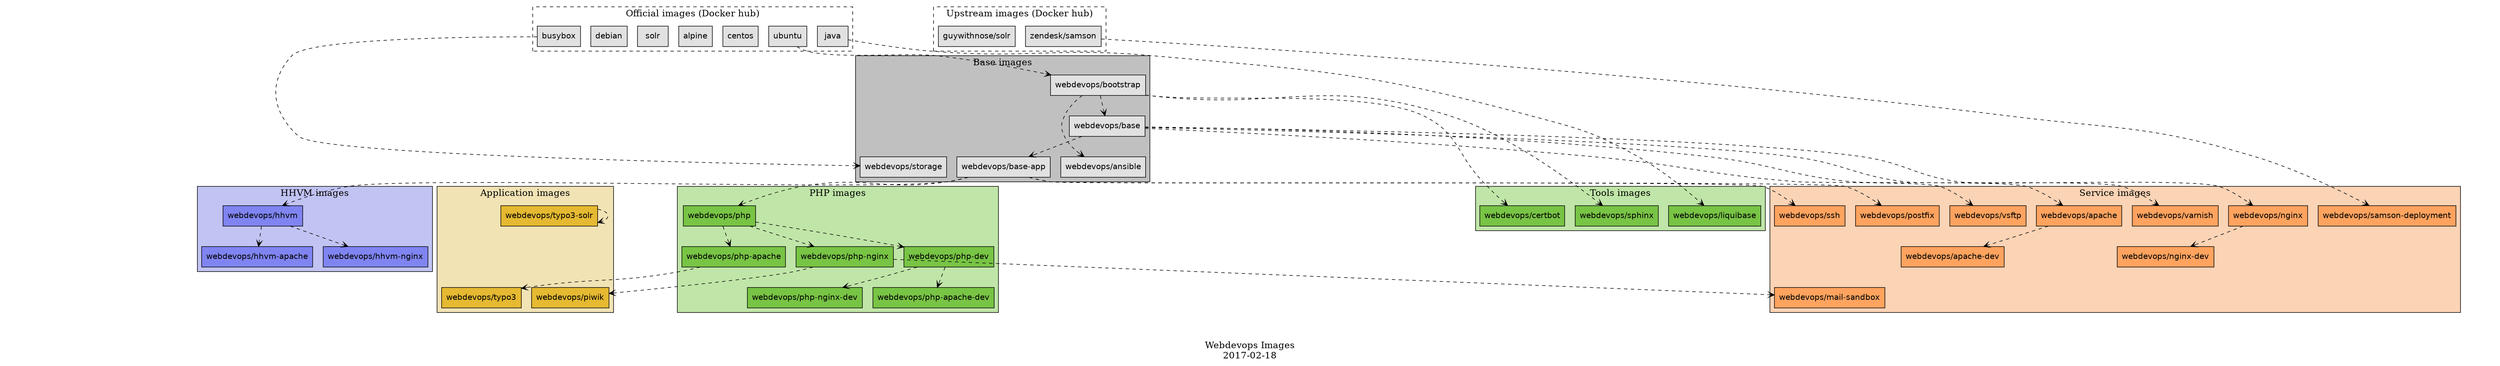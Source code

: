 

digraph webdevops {
	graph [bgcolor=white fontcolor=black fontsize=16 rankdir=TP]
	node [color=white fillcolor="#E1E1E1" fontcolor=black fontname=Helvetica shape=box style=filled]
	edge [arrowhead=open color=black fontcolor=white fontname=Courier fontsize=12 style=dashed]
	label = "\n\nWebdevops Images\n2017-02-18"
	newrank=true;
		subgraph cluster_php {
			graph [fillcolor="#c0e5a8" style=filled]
			node [color=black fillcolor="#78c445" fontcolor=black fontname=Helvetica shape=box style=filled]
			label = "PHP images"
					"webdevops/php-dev" -> "webdevops/php-nginx-dev"
					"webdevops/php" -> "webdevops/php-nginx"
					"webdevops/php-dev" -> "webdevops/php-apache-dev"
				"webdevops/php"
					"webdevops/php" -> "webdevops/php-apache"
					"webdevops/php" -> "webdevops/php-dev"
		}
		subgraph cluster_service {
			graph [fillcolor="#fbd3b5" style=filled]
			node [color=black fillcolor="#ffa35f" fontcolor=black fontname=Helvetica shape=box style=filled]
			label = "Service images"
				"webdevops/varnish"
					"webdevops/nginx" -> "webdevops/nginx-dev"
				"webdevops/ssh"
				"webdevops/mail-sandbox"
				"webdevops/vsftp"
				"webdevops/nginx"
				"webdevops/apache"
				"webdevops/samson-deployment"
					"webdevops/apache" -> "webdevops/apache-dev"
				"webdevops/postfix"
		}
		subgraph cluster_official {
			graph [fillcolor=gray style=dashed]
			node [color=black fillcolor="#e1e1e1" fontcolor=black fontname=Helvetica shape=box style=filled]
			label = "Official images (Docker hub)"
				busybox
				centos
				java
				ubuntu
				debian
				alpine
				solr
		}
		subgraph cluster_application {
			graph [fillcolor="#f2e3b5" style=filled]
			node [color=black fillcolor="#e5b931" fontcolor=black fontname=Helvetica shape=box style=filled]
			label = "Application images"
				"webdevops/typo3"
				"webdevops/piwik"
					"webdevops/typo3-solr" -> "webdevops/typo3-solr"
		}
		subgraph cluster_base {
			graph [fillcolor=gray style=filled]
			node [color=black fillcolor="#e1e1e1" fontcolor=black fontname=Helvetica shape=box style=filled]
			label = "Base images"
					"webdevops/bootstrap" -> "webdevops/ansible"
					"webdevops/base" -> "webdevops/base-app"
				"webdevops/storage"
				"webdevops/bootstrap"
					"webdevops/bootstrap" -> "webdevops/base"
		}
		subgraph cluster_upstream {
			graph [fillcolor=gray style=dashed]
			node [color=black fillcolor="#e1e1e1" fontcolor=black fontname=Helvetica shape=box style=filled]
			label = "Upstream images (Docker hub)"
				"zendesk/samson"
				"guywithnose/solr"
		}
		subgraph cluster_hhvm {
			graph [fillcolor="#c1c3f2" style=filled]
			node [color=black fillcolor="#7f84f1" fontcolor=black fontname=Helvetica shape=box style=filled]
			label = "HHVM images"
					"webdevops/hhvm" -> "webdevops/hhvm-nginx"
					"webdevops/hhvm" -> "webdevops/hhvm-apache"
				"webdevops/hhvm"
		}
		subgraph cluster_tools {
			graph [fillcolor="#c0e5a8" style=filled]
			node [color=black fillcolor="#78c445" fontcolor=black fontname=Helvetica shape=box style=filled]
			label = "Tools images"
				"webdevops/sphinx"
				"webdevops/liquibase"
				"webdevops/certbot"
		}
		subgraph "cluster_php-dev" {
			graph [fillcolor="#c0e5a8" style=filled]
			node [color=black fillcolor="#78c445" fontcolor=black fontname=Helvetica shape=box style=filled]
			label = "PHP development images"
		}
			"webdevops/base-app" -> "webdevops/php"
			"webdevops/php-apache" -> "webdevops/typo3"
			"webdevops/base-app" -> "webdevops/ssh"
			"webdevops/php-nginx" -> "webdevops/mail-sandbox"
			"webdevops/base-app" -> "webdevops/postfix"
			"webdevops/base" -> "webdevops/apache"
			busybox -> "webdevops/storage"
			"webdevops/base" -> "webdevops/nginx"
			"webdevops/base" -> "webdevops/vsftp"
			java -> "webdevops/liquibase"
			ubuntu -> "webdevops/bootstrap"
			"webdevops/bootstrap" -> "webdevops/sphinx"
			"webdevops/php-nginx" -> "webdevops/piwik"
			"webdevops/base" -> "webdevops/varnish"
			"zendesk/samson" -> "webdevops/samson-deployment"
			"webdevops/bootstrap" -> "webdevops/certbot"
			"webdevops/base-app" -> "webdevops/hhvm"
	{ "busybox" -> "webdevops/ansible" [style=invis] }
	{ "busybox" -> "webdevops/base-app" [style=invis] }
	{ "busybox" -> "webdevops/storage" [style=invis] }
	{ "busybox" -> "webdevops/bootstrap" [style=invis] }
	{ "busybox" -> "webdevops/base" [style=invis] }
	{ "centos" -> "webdevops/ansible" [style=invis] }
	{ "centos" -> "webdevops/base-app" [style=invis] }
	{ "centos" -> "webdevops/storage" [style=invis] }
	{ "centos" -> "webdevops/bootstrap" [style=invis] }
	{ "centos" -> "webdevops/base" [style=invis] }
	{ "zendesk/samson" -> "webdevops/ansible" [style=invis] }
	{ "zendesk/samson" -> "webdevops/base-app" [style=invis] }
	{ "zendesk/samson" -> "webdevops/storage" [style=invis] }
	{ "zendesk/samson" -> "webdevops/bootstrap" [style=invis] }
	{ "zendesk/samson" -> "webdevops/base" [style=invis] }
	{ "java" -> "webdevops/ansible" [style=invis] }
	{ "java" -> "webdevops/base-app" [style=invis] }
	{ "java" -> "webdevops/storage" [style=invis] }
	{ "java" -> "webdevops/bootstrap" [style=invis] }
	{ "java" -> "webdevops/base" [style=invis] }
	{ "ubuntu" -> "webdevops/ansible" [style=invis] }
	{ "ubuntu" -> "webdevops/base-app" [style=invis] }
	{ "ubuntu" -> "webdevops/storage" [style=invis] }
	{ "ubuntu" -> "webdevops/bootstrap" [style=invis] }
	{ "ubuntu" -> "webdevops/base" [style=invis] }
	{ "debian" -> "webdevops/ansible" [style=invis] }
	{ "debian" -> "webdevops/base-app" [style=invis] }
	{ "debian" -> "webdevops/storage" [style=invis] }
	{ "debian" -> "webdevops/bootstrap" [style=invis] }
	{ "debian" -> "webdevops/base" [style=invis] }
	{ "alpine" -> "webdevops/ansible" [style=invis] }
	{ "alpine" -> "webdevops/base-app" [style=invis] }
	{ "alpine" -> "webdevops/storage" [style=invis] }
	{ "alpine" -> "webdevops/bootstrap" [style=invis] }
	{ "alpine" -> "webdevops/base" [style=invis] }
	{ "solr" -> "webdevops/ansible" [style=invis] }
	{ "solr" -> "webdevops/base-app" [style=invis] }
	{ "solr" -> "webdevops/storage" [style=invis] }
	{ "solr" -> "webdevops/bootstrap" [style=invis] }
	{ "solr" -> "webdevops/base" [style=invis] }
	{ "guywithnose/solr" -> "webdevops/ansible" [style=invis] }
	{ "guywithnose/solr" -> "webdevops/base-app" [style=invis] }
	{ "guywithnose/solr" -> "webdevops/storage" [style=invis] }
	{ "guywithnose/solr" -> "webdevops/bootstrap" [style=invis] }
	{ "guywithnose/solr" -> "webdevops/base" [style=invis] }
	{ "webdevops/ansible" -> "webdevops/typo3" [style=invis] }
	{ "webdevops/ansible" -> "webdevops/php-nginx-dev" [style=invis] }
	{ "webdevops/ansible" -> "webdevops/piwik" [style=invis] }
	{ "webdevops/ansible" -> "webdevops/php-nginx" [style=invis] }
	{ "webdevops/ansible" -> "webdevops/sphinx" [style=invis] }
	{ "webdevops/ansible" -> "webdevops/varnish" [style=invis] }
	{ "webdevops/ansible" -> "webdevops/nginx-dev" [style=invis] }
	{ "webdevops/ansible" -> "webdevops/ssh" [style=invis] }
	{ "webdevops/ansible" -> "webdevops/mail-sandbox" [style=invis] }
	{ "webdevops/ansible" -> "webdevops/vsftp" [style=invis] }
	{ "webdevops/ansible" -> "webdevops/nginx" [style=invis] }
	{ "webdevops/ansible" -> "webdevops/apache" [style=invis] }
	{ "webdevops/ansible" -> "webdevops/hhvm-nginx" [style=invis] }
	{ "webdevops/ansible" -> "webdevops/php-apache-dev" [style=invis] }
	{ "webdevops/ansible" -> "webdevops/php" [style=invis] }
	{ "webdevops/ansible" -> "webdevops/php-apache" [style=invis] }
	{ "webdevops/ansible" -> "webdevops/php-dev" [style=invis] }
	{ "webdevops/ansible" -> "webdevops/samson-deployment" [style=invis] }
	{ "webdevops/ansible" -> "webdevops/apache-dev" [style=invis] }
	{ "webdevops/ansible" -> "webdevops/typo3-solr" [style=invis] }
	{ "webdevops/ansible" -> "webdevops/hhvm-apache" [style=invis] }
	{ "webdevops/ansible" -> "webdevops/postfix" [style=invis] }
	{ "webdevops/ansible" -> "webdevops/liquibase" [style=invis] }
	{ "webdevops/ansible" -> "webdevops/hhvm" [style=invis] }
	{ "webdevops/ansible" -> "webdevops/certbot" [style=invis] }
	{ "webdevops/base-app" -> "webdevops/typo3" [style=invis] }
	{ "webdevops/base-app" -> "webdevops/php-nginx-dev" [style=invis] }
	{ "webdevops/base-app" -> "webdevops/piwik" [style=invis] }
	{ "webdevops/base-app" -> "webdevops/php-nginx" [style=invis] }
	{ "webdevops/base-app" -> "webdevops/sphinx" [style=invis] }
	{ "webdevops/base-app" -> "webdevops/varnish" [style=invis] }
	{ "webdevops/base-app" -> "webdevops/nginx-dev" [style=invis] }
	{ "webdevops/base-app" -> "webdevops/ssh" [style=invis] }
	{ "webdevops/base-app" -> "webdevops/mail-sandbox" [style=invis] }
	{ "webdevops/base-app" -> "webdevops/vsftp" [style=invis] }
	{ "webdevops/base-app" -> "webdevops/nginx" [style=invis] }
	{ "webdevops/base-app" -> "webdevops/apache" [style=invis] }
	{ "webdevops/base-app" -> "webdevops/hhvm-nginx" [style=invis] }
	{ "webdevops/base-app" -> "webdevops/php-apache-dev" [style=invis] }
	{ "webdevops/base-app" -> "webdevops/php" [style=invis] }
	{ "webdevops/base-app" -> "webdevops/php-apache" [style=invis] }
	{ "webdevops/base-app" -> "webdevops/php-dev" [style=invis] }
	{ "webdevops/base-app" -> "webdevops/samson-deployment" [style=invis] }
	{ "webdevops/base-app" -> "webdevops/apache-dev" [style=invis] }
	{ "webdevops/base-app" -> "webdevops/typo3-solr" [style=invis] }
	{ "webdevops/base-app" -> "webdevops/hhvm-apache" [style=invis] }
	{ "webdevops/base-app" -> "webdevops/postfix" [style=invis] }
	{ "webdevops/base-app" -> "webdevops/liquibase" [style=invis] }
	{ "webdevops/base-app" -> "webdevops/hhvm" [style=invis] }
	{ "webdevops/base-app" -> "webdevops/certbot" [style=invis] }
	{ "webdevops/storage" -> "webdevops/typo3" [style=invis] }
	{ "webdevops/storage" -> "webdevops/php-nginx-dev" [style=invis] }
	{ "webdevops/storage" -> "webdevops/piwik" [style=invis] }
	{ "webdevops/storage" -> "webdevops/php-nginx" [style=invis] }
	{ "webdevops/storage" -> "webdevops/sphinx" [style=invis] }
	{ "webdevops/storage" -> "webdevops/varnish" [style=invis] }
	{ "webdevops/storage" -> "webdevops/nginx-dev" [style=invis] }
	{ "webdevops/storage" -> "webdevops/ssh" [style=invis] }
	{ "webdevops/storage" -> "webdevops/mail-sandbox" [style=invis] }
	{ "webdevops/storage" -> "webdevops/vsftp" [style=invis] }
	{ "webdevops/storage" -> "webdevops/nginx" [style=invis] }
	{ "webdevops/storage" -> "webdevops/apache" [style=invis] }
	{ "webdevops/storage" -> "webdevops/hhvm-nginx" [style=invis] }
	{ "webdevops/storage" -> "webdevops/php-apache-dev" [style=invis] }
	{ "webdevops/storage" -> "webdevops/php" [style=invis] }
	{ "webdevops/storage" -> "webdevops/php-apache" [style=invis] }
	{ "webdevops/storage" -> "webdevops/php-dev" [style=invis] }
	{ "webdevops/storage" -> "webdevops/samson-deployment" [style=invis] }
	{ "webdevops/storage" -> "webdevops/apache-dev" [style=invis] }
	{ "webdevops/storage" -> "webdevops/typo3-solr" [style=invis] }
	{ "webdevops/storage" -> "webdevops/hhvm-apache" [style=invis] }
	{ "webdevops/storage" -> "webdevops/postfix" [style=invis] }
	{ "webdevops/storage" -> "webdevops/liquibase" [style=invis] }
	{ "webdevops/storage" -> "webdevops/hhvm" [style=invis] }
	{ "webdevops/storage" -> "webdevops/certbot" [style=invis] }
	{ "webdevops/bootstrap" -> "webdevops/typo3" [style=invis] }
	{ "webdevops/bootstrap" -> "webdevops/php-nginx-dev" [style=invis] }
	{ "webdevops/bootstrap" -> "webdevops/piwik" [style=invis] }
	{ "webdevops/bootstrap" -> "webdevops/php-nginx" [style=invis] }
	{ "webdevops/bootstrap" -> "webdevops/sphinx" [style=invis] }
	{ "webdevops/bootstrap" -> "webdevops/varnish" [style=invis] }
	{ "webdevops/bootstrap" -> "webdevops/nginx-dev" [style=invis] }
	{ "webdevops/bootstrap" -> "webdevops/ssh" [style=invis] }
	{ "webdevops/bootstrap" -> "webdevops/mail-sandbox" [style=invis] }
	{ "webdevops/bootstrap" -> "webdevops/vsftp" [style=invis] }
	{ "webdevops/bootstrap" -> "webdevops/nginx" [style=invis] }
	{ "webdevops/bootstrap" -> "webdevops/apache" [style=invis] }
	{ "webdevops/bootstrap" -> "webdevops/hhvm-nginx" [style=invis] }
	{ "webdevops/bootstrap" -> "webdevops/php-apache-dev" [style=invis] }
	{ "webdevops/bootstrap" -> "webdevops/php" [style=invis] }
	{ "webdevops/bootstrap" -> "webdevops/php-apache" [style=invis] }
	{ "webdevops/bootstrap" -> "webdevops/php-dev" [style=invis] }
	{ "webdevops/bootstrap" -> "webdevops/samson-deployment" [style=invis] }
	{ "webdevops/bootstrap" -> "webdevops/apache-dev" [style=invis] }
	{ "webdevops/bootstrap" -> "webdevops/typo3-solr" [style=invis] }
	{ "webdevops/bootstrap" -> "webdevops/hhvm-apache" [style=invis] }
	{ "webdevops/bootstrap" -> "webdevops/postfix" [style=invis] }
	{ "webdevops/bootstrap" -> "webdevops/liquibase" [style=invis] }
	{ "webdevops/bootstrap" -> "webdevops/hhvm" [style=invis] }
	{ "webdevops/bootstrap" -> "webdevops/certbot" [style=invis] }
	{ "webdevops/base" -> "webdevops/typo3" [style=invis] }
	{ "webdevops/base" -> "webdevops/php-nginx-dev" [style=invis] }
	{ "webdevops/base" -> "webdevops/piwik" [style=invis] }
	{ "webdevops/base" -> "webdevops/php-nginx" [style=invis] }
	{ "webdevops/base" -> "webdevops/sphinx" [style=invis] }
	{ "webdevops/base" -> "webdevops/varnish" [style=invis] }
	{ "webdevops/base" -> "webdevops/nginx-dev" [style=invis] }
	{ "webdevops/base" -> "webdevops/ssh" [style=invis] }
	{ "webdevops/base" -> "webdevops/mail-sandbox" [style=invis] }
	{ "webdevops/base" -> "webdevops/vsftp" [style=invis] }
	{ "webdevops/base" -> "webdevops/nginx" [style=invis] }
	{ "webdevops/base" -> "webdevops/apache" [style=invis] }
	{ "webdevops/base" -> "webdevops/hhvm-nginx" [style=invis] }
	{ "webdevops/base" -> "webdevops/php-apache-dev" [style=invis] }
	{ "webdevops/base" -> "webdevops/php" [style=invis] }
	{ "webdevops/base" -> "webdevops/php-apache" [style=invis] }
	{ "webdevops/base" -> "webdevops/php-dev" [style=invis] }
	{ "webdevops/base" -> "webdevops/samson-deployment" [style=invis] }
	{ "webdevops/base" -> "webdevops/apache-dev" [style=invis] }
	{ "webdevops/base" -> "webdevops/typo3-solr" [style=invis] }
	{ "webdevops/base" -> "webdevops/hhvm-apache" [style=invis] }
	{ "webdevops/base" -> "webdevops/postfix" [style=invis] }
	{ "webdevops/base" -> "webdevops/liquibase" [style=invis] }
	{ "webdevops/base" -> "webdevops/hhvm" [style=invis] }
	{ "webdevops/base" -> "webdevops/certbot" [style=invis] }
}


